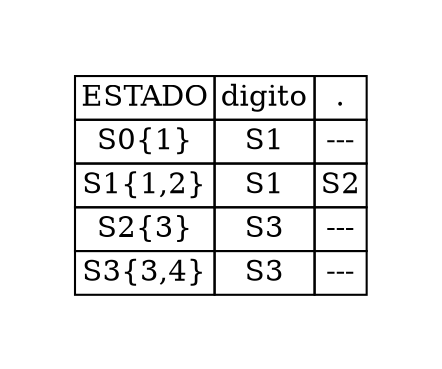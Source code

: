 digraph G{
 graph [pad="0.5", nodesep="0.5", ranksep="2"];
node [shape=plain]
Foo [label=<
<table border="0" cellborder="1" cellspacing="0">
<tr>
<td>ESTADO</td>
<td>digito</td>
<td>.</td>
</tr>
<tr>
<td>S0{1}</td>
<td>S1</td>
<td>---</td>
</tr>
<tr>
<td>S1{1,2}</td>
<td>S1</td>
<td>S2</td>
</tr>
<tr>
<td>S2{3}</td>
<td>S3</td>
<td>---</td>
</tr>
<tr>
<td>S3{3,4}</td>
<td>S3</td>
<td>---</td>
</tr>
</table>>];
}
